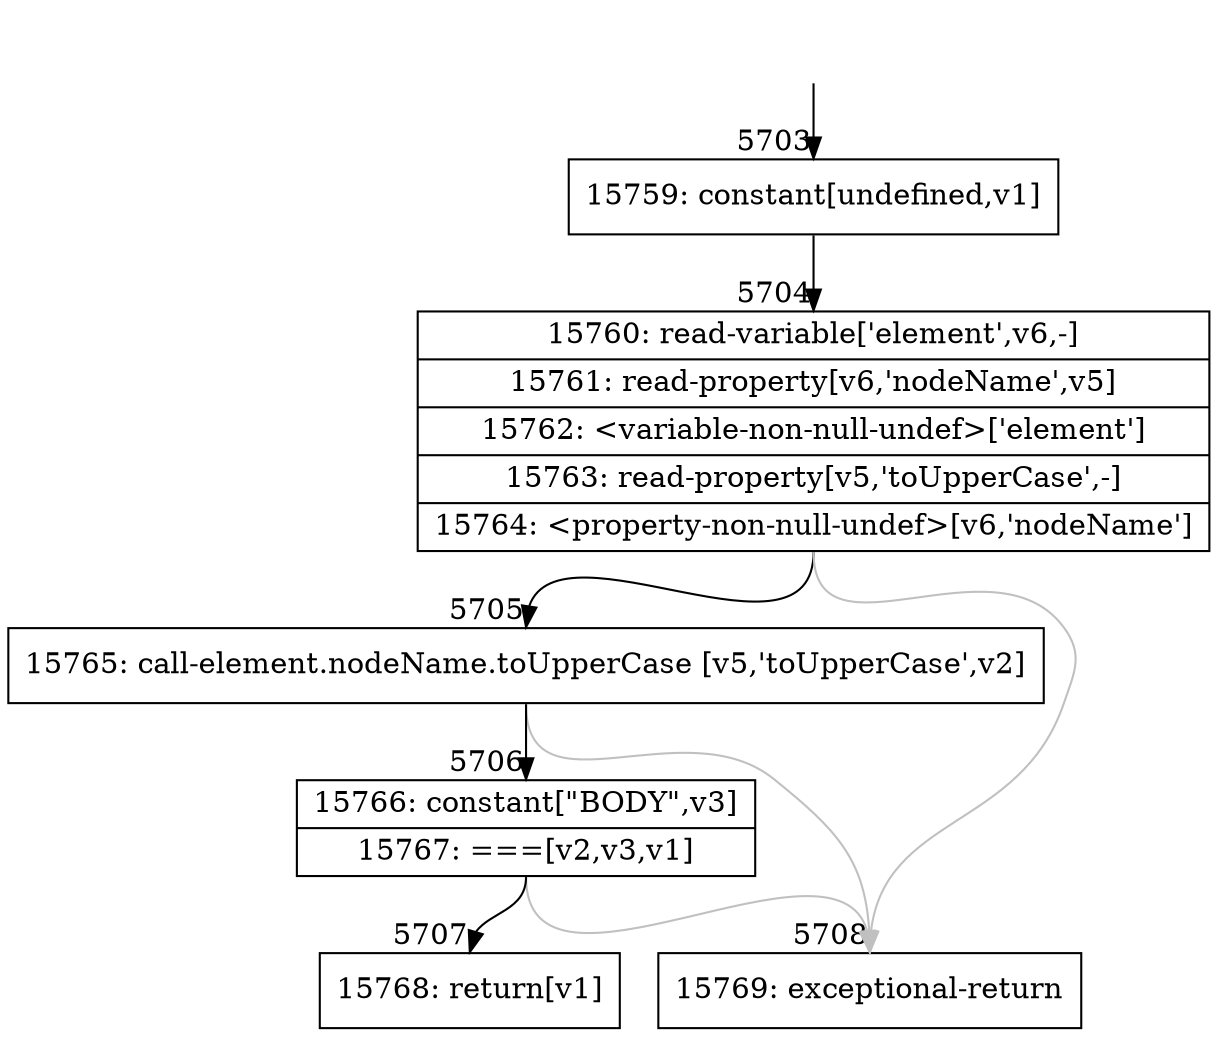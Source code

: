 digraph {
rankdir="TD"
BB_entry447[shape=none,label=""];
BB_entry447 -> BB5703 [tailport=s, headport=n, headlabel="    5703"]
BB5703 [shape=record label="{15759: constant[undefined,v1]}" ] 
BB5703 -> BB5704 [tailport=s, headport=n, headlabel="      5704"]
BB5704 [shape=record label="{15760: read-variable['element',v6,-]|15761: read-property[v6,'nodeName',v5]|15762: \<variable-non-null-undef\>['element']|15763: read-property[v5,'toUpperCase',-]|15764: \<property-non-null-undef\>[v6,'nodeName']}" ] 
BB5704 -> BB5705 [tailport=s, headport=n, headlabel="      5705"]
BB5704 -> BB5708 [tailport=s, headport=n, color=gray, headlabel="      5708"]
BB5705 [shape=record label="{15765: call-element.nodeName.toUpperCase [v5,'toUpperCase',v2]}" ] 
BB5705 -> BB5706 [tailport=s, headport=n, headlabel="      5706"]
BB5705 -> BB5708 [tailport=s, headport=n, color=gray]
BB5706 [shape=record label="{15766: constant[\"BODY\",v3]|15767: ===[v2,v3,v1]}" ] 
BB5706 -> BB5707 [tailport=s, headport=n, headlabel="      5707"]
BB5706 -> BB5708 [tailport=s, headport=n, color=gray]
BB5707 [shape=record label="{15768: return[v1]}" ] 
BB5708 [shape=record label="{15769: exceptional-return}" ] 
//#$~ 4373
}
